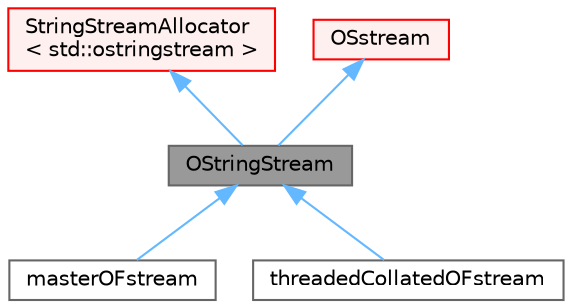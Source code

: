 digraph "OStringStream"
{
 // LATEX_PDF_SIZE
  bgcolor="transparent";
  edge [fontname=Helvetica,fontsize=10,labelfontname=Helvetica,labelfontsize=10];
  node [fontname=Helvetica,fontsize=10,shape=box,height=0.2,width=0.4];
  Node1 [id="Node000001",label="OStringStream",height=0.2,width=0.4,color="gray40", fillcolor="grey60", style="filled", fontcolor="black",tooltip=" "];
  Node2 -> Node1 [id="edge1_Node000001_Node000002",dir="back",color="steelblue1",style="solid",tooltip=" "];
  Node2 [id="Node000002",label="StringStreamAllocator\l\< std::ostringstream \>",height=0.2,width=0.4,color="red", fillcolor="#FFF0F0", style="filled",URL="$classFoam_1_1Detail_1_1StringStreamAllocator.html",tooltip=" "];
  Node4 -> Node1 [id="edge2_Node000001_Node000004",dir="back",color="steelblue1",style="solid",tooltip=" "];
  Node4 [id="Node000004",label="OSstream",height=0.2,width=0.4,color="red", fillcolor="#FFF0F0", style="filled",URL="$classFoam_1_1OSstream.html",tooltip="Generic output stream using a standard (STL) stream."];
  Node1 -> Node8 [id="edge3_Node000001_Node000008",dir="back",color="steelblue1",style="solid",tooltip=" "];
  Node8 [id="Node000008",label="masterOFstream",height=0.2,width=0.4,color="gray40", fillcolor="white", style="filled",URL="$classFoam_1_1masterOFstream.html",tooltip="Master-only drop-in replacement for OFstream."];
  Node1 -> Node9 [id="edge4_Node000001_Node000009",dir="back",color="steelblue1",style="solid",tooltip=" "];
  Node9 [id="Node000009",label="threadedCollatedOFstream",height=0.2,width=0.4,color="gray40", fillcolor="white", style="filled",URL="$classFoam_1_1threadedCollatedOFstream.html",tooltip="Master-only drop-in replacement for OFstream."];
}
